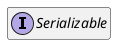@startuml
set namespaceSeparator \\
hide members
hide << alias >> circle

interface Serializable
@enduml
